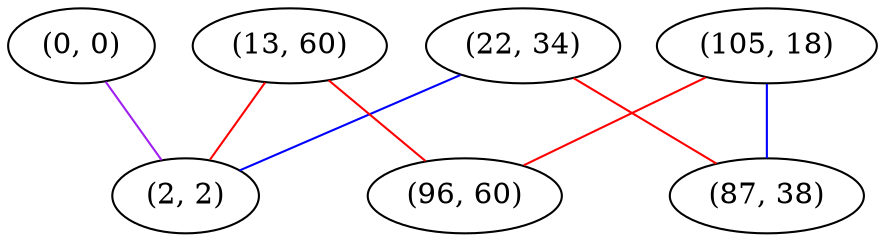 graph "" {
"(22, 34)";
"(13, 60)";
"(0, 0)";
"(2, 2)";
"(105, 18)";
"(87, 38)";
"(96, 60)";
"(22, 34)" -- "(87, 38)"  [color=red, key=0, weight=1];
"(22, 34)" -- "(2, 2)"  [color=blue, key=0, weight=3];
"(13, 60)" -- "(96, 60)"  [color=red, key=0, weight=1];
"(13, 60)" -- "(2, 2)"  [color=red, key=0, weight=1];
"(0, 0)" -- "(2, 2)"  [color=purple, key=0, weight=4];
"(105, 18)" -- "(87, 38)"  [color=blue, key=0, weight=3];
"(105, 18)" -- "(96, 60)"  [color=red, key=0, weight=1];
}
